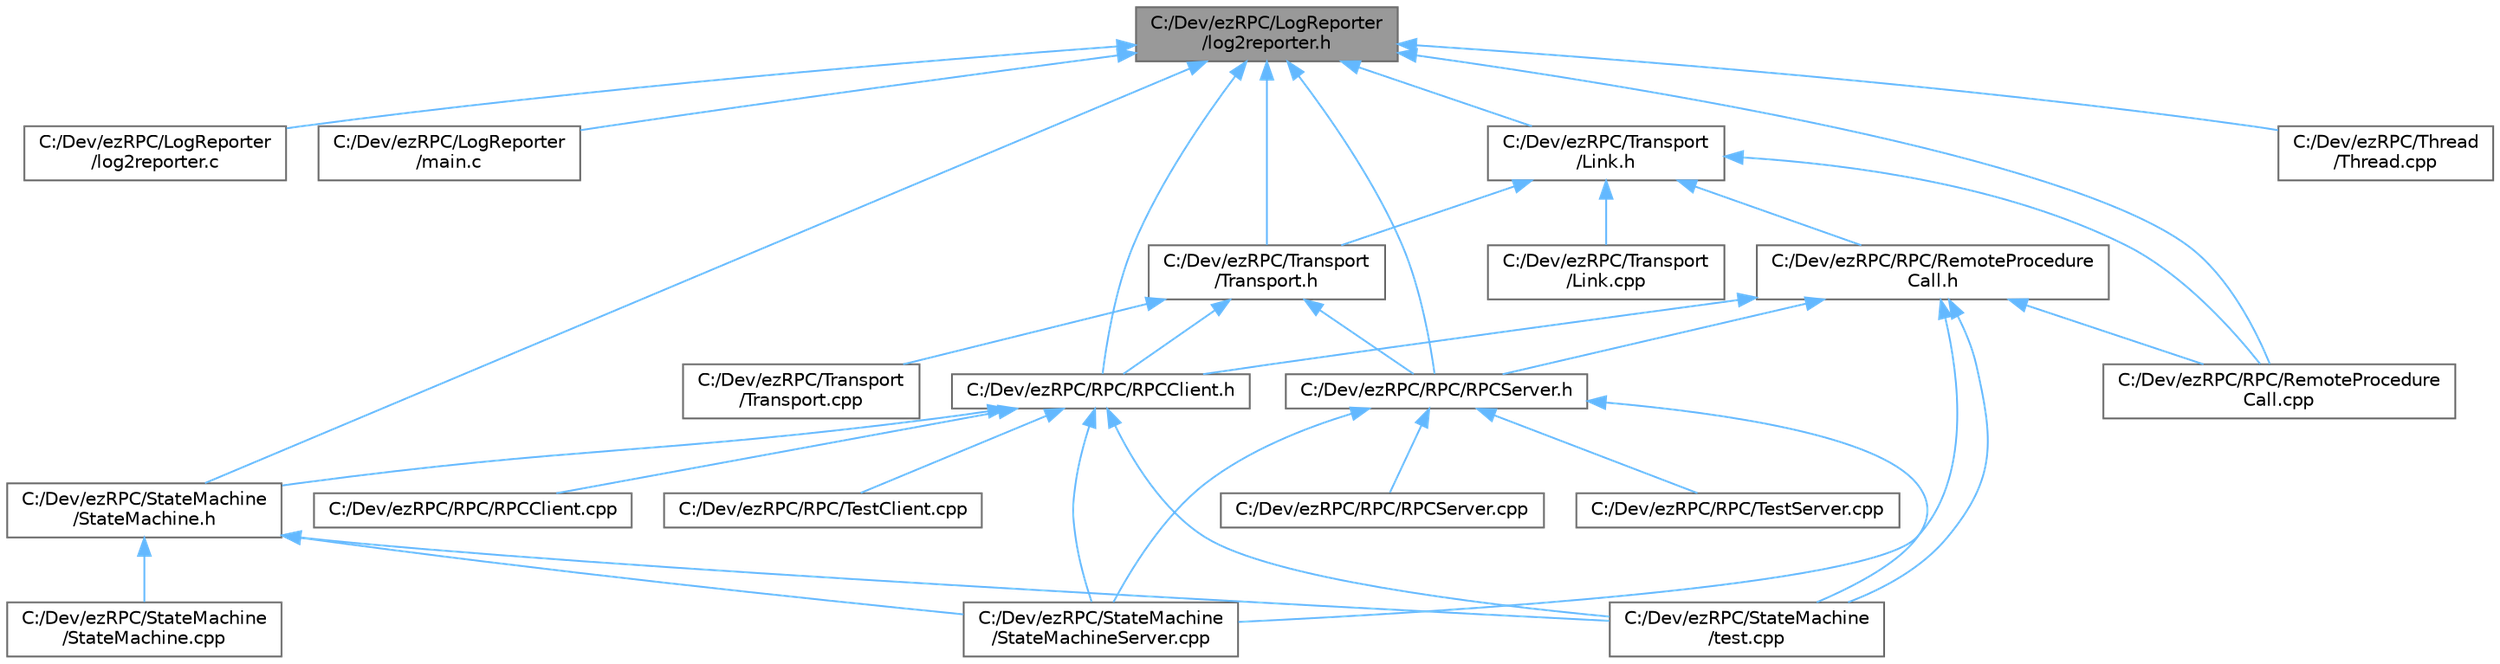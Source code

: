 digraph "C:/Dev/ezRPC/LogReporter/log2reporter.h"
{
 // LATEX_PDF_SIZE
  bgcolor="transparent";
  edge [fontname=Helvetica,fontsize=10,labelfontname=Helvetica,labelfontsize=10];
  node [fontname=Helvetica,fontsize=10,shape=box,height=0.2,width=0.4];
  Node1 [id="Node000001",label="C:/Dev/ezRPC/LogReporter\l/log2reporter.h",height=0.2,width=0.4,color="gray40", fillcolor="grey60", style="filled", fontcolor="black",tooltip=" "];
  Node1 -> Node2 [id="edge1_Node000001_Node000002",dir="back",color="steelblue1",style="solid",tooltip=" "];
  Node2 [id="Node000002",label="C:/Dev/ezRPC/LogReporter\l/log2reporter.c",height=0.2,width=0.4,color="grey40", fillcolor="white", style="filled",URL="$log2reporter_8c.html",tooltip="shared library used to communicate with log-reporter (LogReporter.jar)"];
  Node1 -> Node3 [id="edge2_Node000001_Node000003",dir="back",color="steelblue1",style="solid",tooltip=" "];
  Node3 [id="Node000003",label="C:/Dev/ezRPC/LogReporter\l/main.c",height=0.2,width=0.4,color="grey40", fillcolor="white", style="filled",URL="$main_8c.html",tooltip=" "];
  Node1 -> Node4 [id="edge3_Node000001_Node000004",dir="back",color="steelblue1",style="solid",tooltip=" "];
  Node4 [id="Node000004",label="C:/Dev/ezRPC/RPC/RPCClient.h",height=0.2,width=0.4,color="grey40", fillcolor="white", style="filled",URL="$_r_p_c_client_8h.html",tooltip=" "];
  Node4 -> Node5 [id="edge4_Node000004_Node000005",dir="back",color="steelblue1",style="solid",tooltip=" "];
  Node5 [id="Node000005",label="C:/Dev/ezRPC/RPC/RPCClient.cpp",height=0.2,width=0.4,color="grey40", fillcolor="white", style="filled",URL="$_r_p_c_client_8cpp.html",tooltip=" "];
  Node4 -> Node6 [id="edge5_Node000004_Node000006",dir="back",color="steelblue1",style="solid",tooltip=" "];
  Node6 [id="Node000006",label="C:/Dev/ezRPC/RPC/TestClient.cpp",height=0.2,width=0.4,color="grey40", fillcolor="white", style="filled",URL="$_test_client_8cpp.html",tooltip=" "];
  Node4 -> Node7 [id="edge6_Node000004_Node000007",dir="back",color="steelblue1",style="solid",tooltip=" "];
  Node7 [id="Node000007",label="C:/Dev/ezRPC/StateMachine\l/StateMachine.h",height=0.2,width=0.4,color="grey40", fillcolor="white", style="filled",URL="$_state_machine_8h.html",tooltip=" "];
  Node7 -> Node8 [id="edge7_Node000007_Node000008",dir="back",color="steelblue1",style="solid",tooltip=" "];
  Node8 [id="Node000008",label="C:/Dev/ezRPC/StateMachine\l/StateMachine.cpp",height=0.2,width=0.4,color="grey40", fillcolor="white", style="filled",URL="$_state_machine_8cpp.html",tooltip=" "];
  Node7 -> Node9 [id="edge8_Node000007_Node000009",dir="back",color="steelblue1",style="solid",tooltip=" "];
  Node9 [id="Node000009",label="C:/Dev/ezRPC/StateMachine\l/StateMachineServer.cpp",height=0.2,width=0.4,color="grey40", fillcolor="white", style="filled",URL="$_state_machine_server_8cpp.html",tooltip=" "];
  Node7 -> Node10 [id="edge9_Node000007_Node000010",dir="back",color="steelblue1",style="solid",tooltip=" "];
  Node10 [id="Node000010",label="C:/Dev/ezRPC/StateMachine\l/test.cpp",height=0.2,width=0.4,color="grey40", fillcolor="white", style="filled",URL="$test_8cpp.html",tooltip=" "];
  Node4 -> Node9 [id="edge10_Node000004_Node000009",dir="back",color="steelblue1",style="solid",tooltip=" "];
  Node4 -> Node10 [id="edge11_Node000004_Node000010",dir="back",color="steelblue1",style="solid",tooltip=" "];
  Node1 -> Node11 [id="edge12_Node000001_Node000011",dir="back",color="steelblue1",style="solid",tooltip=" "];
  Node11 [id="Node000011",label="C:/Dev/ezRPC/RPC/RPCServer.h",height=0.2,width=0.4,color="grey40", fillcolor="white", style="filled",URL="$_r_p_c_server_8h.html",tooltip=" "];
  Node11 -> Node12 [id="edge13_Node000011_Node000012",dir="back",color="steelblue1",style="solid",tooltip=" "];
  Node12 [id="Node000012",label="C:/Dev/ezRPC/RPC/RPCServer.cpp",height=0.2,width=0.4,color="grey40", fillcolor="white", style="filled",URL="$_r_p_c_server_8cpp.html",tooltip=" "];
  Node11 -> Node13 [id="edge14_Node000011_Node000013",dir="back",color="steelblue1",style="solid",tooltip=" "];
  Node13 [id="Node000013",label="C:/Dev/ezRPC/RPC/TestServer.cpp",height=0.2,width=0.4,color="grey40", fillcolor="white", style="filled",URL="$_test_server_8cpp.html",tooltip=" "];
  Node11 -> Node9 [id="edge15_Node000011_Node000009",dir="back",color="steelblue1",style="solid",tooltip=" "];
  Node11 -> Node10 [id="edge16_Node000011_Node000010",dir="back",color="steelblue1",style="solid",tooltip=" "];
  Node1 -> Node14 [id="edge17_Node000001_Node000014",dir="back",color="steelblue1",style="solid",tooltip=" "];
  Node14 [id="Node000014",label="C:/Dev/ezRPC/RPC/RemoteProcedure\lCall.cpp",height=0.2,width=0.4,color="grey40", fillcolor="white", style="filled",URL="$_remote_procedure_call_8cpp.html",tooltip=" "];
  Node1 -> Node7 [id="edge18_Node000001_Node000007",dir="back",color="steelblue1",style="solid",tooltip=" "];
  Node1 -> Node15 [id="edge19_Node000001_Node000015",dir="back",color="steelblue1",style="solid",tooltip=" "];
  Node15 [id="Node000015",label="C:/Dev/ezRPC/Thread\l/Thread.cpp",height=0.2,width=0.4,color="grey40", fillcolor="white", style="filled",URL="$_thread_8cpp.html",tooltip=" "];
  Node1 -> Node16 [id="edge20_Node000001_Node000016",dir="back",color="steelblue1",style="solid",tooltip=" "];
  Node16 [id="Node000016",label="C:/Dev/ezRPC/Transport\l/Link.h",height=0.2,width=0.4,color="grey40", fillcolor="white", style="filled",URL="$_link_8h.html",tooltip=" "];
  Node16 -> Node14 [id="edge21_Node000016_Node000014",dir="back",color="steelblue1",style="solid",tooltip=" "];
  Node16 -> Node17 [id="edge22_Node000016_Node000017",dir="back",color="steelblue1",style="solid",tooltip=" "];
  Node17 [id="Node000017",label="C:/Dev/ezRPC/RPC/RemoteProcedure\lCall.h",height=0.2,width=0.4,color="grey40", fillcolor="white", style="filled",URL="$_remote_procedure_call_8h.html",tooltip=" "];
  Node17 -> Node4 [id="edge23_Node000017_Node000004",dir="back",color="steelblue1",style="solid",tooltip=" "];
  Node17 -> Node11 [id="edge24_Node000017_Node000011",dir="back",color="steelblue1",style="solid",tooltip=" "];
  Node17 -> Node14 [id="edge25_Node000017_Node000014",dir="back",color="steelblue1",style="solid",tooltip=" "];
  Node17 -> Node9 [id="edge26_Node000017_Node000009",dir="back",color="steelblue1",style="solid",tooltip=" "];
  Node17 -> Node10 [id="edge27_Node000017_Node000010",dir="back",color="steelblue1",style="solid",tooltip=" "];
  Node16 -> Node18 [id="edge28_Node000016_Node000018",dir="back",color="steelblue1",style="solid",tooltip=" "];
  Node18 [id="Node000018",label="C:/Dev/ezRPC/Transport\l/Link.cpp",height=0.2,width=0.4,color="grey40", fillcolor="white", style="filled",URL="$_link_8cpp.html",tooltip=" "];
  Node16 -> Node19 [id="edge29_Node000016_Node000019",dir="back",color="steelblue1",style="solid",tooltip=" "];
  Node19 [id="Node000019",label="C:/Dev/ezRPC/Transport\l/Transport.h",height=0.2,width=0.4,color="grey40", fillcolor="white", style="filled",URL="$_transport_8h.html",tooltip=" "];
  Node19 -> Node4 [id="edge30_Node000019_Node000004",dir="back",color="steelblue1",style="solid",tooltip=" "];
  Node19 -> Node11 [id="edge31_Node000019_Node000011",dir="back",color="steelblue1",style="solid",tooltip=" "];
  Node19 -> Node20 [id="edge32_Node000019_Node000020",dir="back",color="steelblue1",style="solid",tooltip=" "];
  Node20 [id="Node000020",label="C:/Dev/ezRPC/Transport\l/Transport.cpp",height=0.2,width=0.4,color="grey40", fillcolor="white", style="filled",URL="$_transport_8cpp.html",tooltip=" "];
  Node1 -> Node19 [id="edge33_Node000001_Node000019",dir="back",color="steelblue1",style="solid",tooltip=" "];
}
